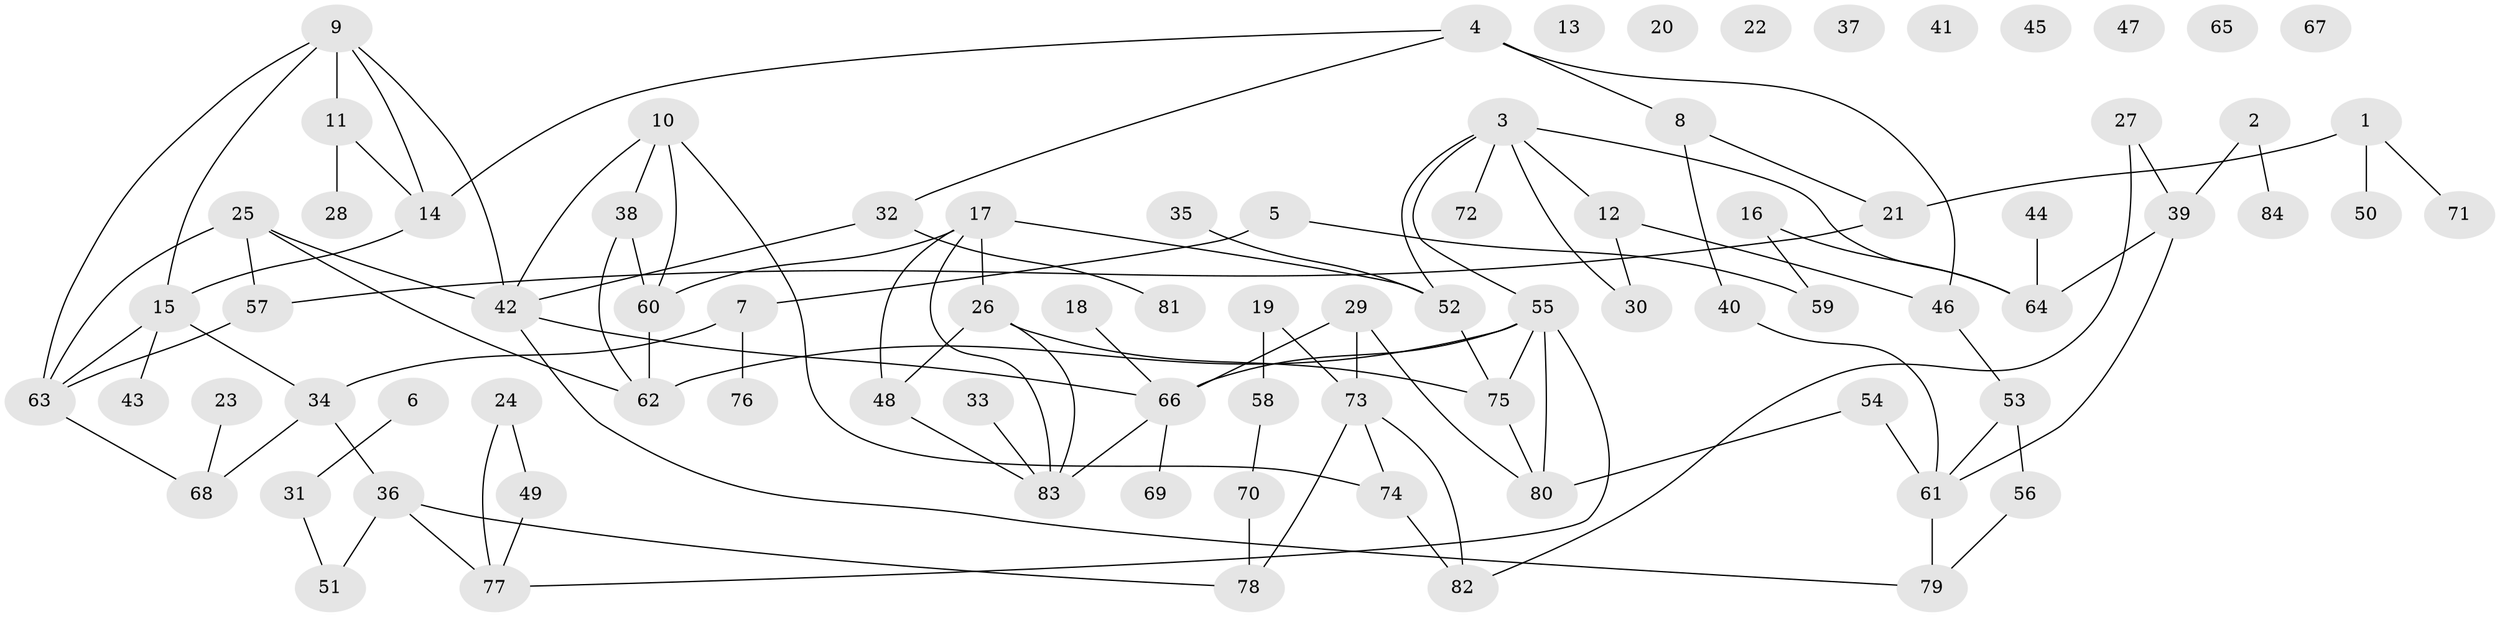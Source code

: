 // Generated by graph-tools (version 1.1) at 2025/12/03/09/25 04:12:52]
// undirected, 84 vertices, 110 edges
graph export_dot {
graph [start="1"]
  node [color=gray90,style=filled];
  1;
  2;
  3;
  4;
  5;
  6;
  7;
  8;
  9;
  10;
  11;
  12;
  13;
  14;
  15;
  16;
  17;
  18;
  19;
  20;
  21;
  22;
  23;
  24;
  25;
  26;
  27;
  28;
  29;
  30;
  31;
  32;
  33;
  34;
  35;
  36;
  37;
  38;
  39;
  40;
  41;
  42;
  43;
  44;
  45;
  46;
  47;
  48;
  49;
  50;
  51;
  52;
  53;
  54;
  55;
  56;
  57;
  58;
  59;
  60;
  61;
  62;
  63;
  64;
  65;
  66;
  67;
  68;
  69;
  70;
  71;
  72;
  73;
  74;
  75;
  76;
  77;
  78;
  79;
  80;
  81;
  82;
  83;
  84;
  1 -- 21;
  1 -- 50;
  1 -- 71;
  2 -- 39;
  2 -- 84;
  3 -- 12;
  3 -- 30;
  3 -- 52;
  3 -- 55;
  3 -- 64;
  3 -- 72;
  4 -- 8;
  4 -- 14;
  4 -- 32;
  4 -- 46;
  5 -- 7;
  5 -- 59;
  6 -- 31;
  7 -- 34;
  7 -- 76;
  8 -- 21;
  8 -- 40;
  9 -- 11;
  9 -- 14;
  9 -- 15;
  9 -- 42;
  9 -- 63;
  10 -- 38;
  10 -- 42;
  10 -- 60;
  10 -- 74;
  11 -- 14;
  11 -- 28;
  12 -- 30;
  12 -- 46;
  14 -- 15;
  15 -- 34;
  15 -- 43;
  15 -- 63;
  16 -- 59;
  16 -- 64;
  17 -- 26;
  17 -- 48;
  17 -- 52;
  17 -- 60;
  17 -- 83;
  18 -- 66;
  19 -- 58;
  19 -- 73;
  21 -- 57;
  23 -- 68;
  24 -- 49;
  24 -- 77;
  25 -- 42;
  25 -- 57;
  25 -- 62;
  25 -- 63;
  26 -- 48;
  26 -- 75;
  26 -- 83;
  27 -- 39;
  27 -- 82;
  29 -- 66;
  29 -- 73;
  29 -- 80;
  31 -- 51;
  32 -- 42;
  32 -- 81;
  33 -- 83;
  34 -- 36;
  34 -- 68;
  35 -- 52;
  36 -- 51;
  36 -- 77;
  36 -- 78;
  38 -- 60;
  38 -- 62;
  39 -- 61;
  39 -- 64;
  40 -- 61;
  42 -- 66;
  42 -- 79;
  44 -- 64;
  46 -- 53;
  48 -- 83;
  49 -- 77;
  52 -- 75;
  53 -- 56;
  53 -- 61;
  54 -- 61;
  54 -- 80;
  55 -- 62;
  55 -- 66;
  55 -- 75;
  55 -- 77;
  55 -- 80;
  56 -- 79;
  57 -- 63;
  58 -- 70;
  60 -- 62;
  61 -- 79;
  63 -- 68;
  66 -- 69;
  66 -- 83;
  70 -- 78;
  73 -- 74;
  73 -- 78;
  73 -- 82;
  74 -- 82;
  75 -- 80;
}
